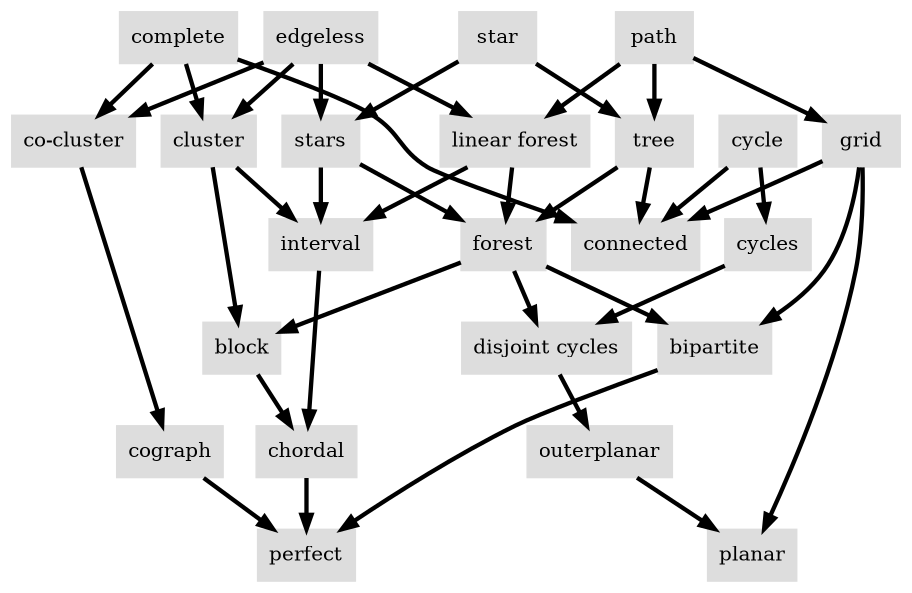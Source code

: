 digraph graphs {
	node [color=lightblue2 style=filled]
	margin=0.04 size="6,6"
	"n_Cv1PaJ" [label="chordal" URL="/parameters/html/Cv1PaJ" color="#dddddd" shape=box]
	"n_Ti0asF" [label="cycle" URL="/parameters/html/Ti0asF" color="#dddddd" shape=box]
	"n_LsiBbX" [label="edgeless" URL="/parameters/html/LsiBbX" color="#dddddd" shape=box]
	"n_p5skoj" [label="interval" URL="/parameters/html/p5skoj" color="#dddddd" shape=box]
	"n_cLHJkW" [label="bipartite" URL="/parameters/html/cLHJkW" color="#dddddd" shape=box]
	"n_ryPlqz" [label="path" URL="/parameters/html/ryPlqz" color="#dddddd" shape=box]
	"n_rJyICu" [label="tree" URL="/parameters/html/rJyICu" color="#dddddd" shape=box]
	"n_QrxQsH" [label="block" URL="/parameters/html/QrxQsH" color="#dddddd" shape=box]
	"n_KlMP0i" [label="connected" URL="/parameters/html/KlMP0i" color="#dddddd" shape=box]
	"n_7HR4uV" [label="co-cluster" URL="/parameters/html/7HR4uV" color="#dddddd" shape=box]
	"n_RmssrZ" [label="perfect" URL="/parameters/html/RmssrZ" color="#dddddd" shape=box]
	"n_lfYXuK" [label="grid" URL="/parameters/html/lfYXuK" color="#dddddd" shape=box]
	"n_skQuFN" [label="linear forest" URL="/parameters/html/skQuFN" color="#dddddd" shape=box]
	"n_0oCyaG" [label="outerplanar" URL="/parameters/html/0oCyaG" color="#dddddd" shape=box]
	"n_CortlU" [label="star" URL="/parameters/html/CortlU" color="#dddddd" shape=box]
	"n_9Qd0Mx" [label="cograph" URL="/parameters/html/9Qd0Mx" color="#dddddd" shape=box]
	"n_10JR3F" [label="stars" URL="/parameters/html/10JR3F" color="#dddddd" shape=box]
	"n_WAU7vf" [label="cluster" URL="/parameters/html/WAU7vf" color="#dddddd" shape=box]
	"n_2iJr52" [label="cycles" URL="/parameters/html/2iJr52" color="#dddddd" shape=box]
	"n_loZ5LD" [label="planar" URL="/parameters/html/loZ5LD" color="#dddddd" shape=box]
	"n_AGnF5Z" [label="disjoint cycles" URL="/parameters/html/AGnF5Z" color="#dddddd" shape=box]
	"n_JngPPm" [label="forest" URL="/parameters/html/JngPPm" color="#dddddd" shape=box]
	"n_EhdXNA" [label="complete" URL="/parameters/html/EhdXNA" color="#dddddd" shape=box]
	"n_AGnF5Z" -> "n_0oCyaG" [label="" decorate=true lblstyle="above, sloped" weight="100" penwidth="3.0"]
	"n_CortlU" -> "n_rJyICu" [label="" decorate=true lblstyle="above, sloped" weight="100" penwidth="3.0"]
	"n_WAU7vf" -> "n_p5skoj" [label="" decorate=true lblstyle="above, sloped" weight="100" penwidth="3.0"]
	"n_10JR3F" -> "n_JngPPm" [label="" decorate=true lblstyle="above, sloped" weight="100" penwidth="3.0"]
	"n_JngPPm" -> "n_QrxQsH" [label="" decorate=true lblstyle="above, sloped" weight="100" penwidth="3.0"]
	"n_skQuFN" -> "n_p5skoj" [label="" decorate=true lblstyle="above, sloped" weight="100" penwidth="3.0"]
	"n_cLHJkW" -> "n_RmssrZ" [label="" decorate=true lblstyle="above, sloped" weight="100" penwidth="3.0"]
	"n_LsiBbX" -> "n_WAU7vf" [label="" decorate=true lblstyle="above, sloped" weight="100" penwidth="3.0"]
	"n_EhdXNA" -> "n_7HR4uV" [label="" decorate=true lblstyle="above, sloped" weight="100" penwidth="3.0"]
	"n_Ti0asF" -> "n_KlMP0i" [label="" decorate=true lblstyle="above, sloped" weight="100" penwidth="3.0"]
	"n_CortlU" -> "n_10JR3F" [label="" decorate=true lblstyle="above, sloped" weight="100" penwidth="3.0"]
	"n_LsiBbX" -> "n_10JR3F" [label="" decorate=true lblstyle="above, sloped" weight="100" penwidth="3.0"]
	"n_JngPPm" -> "n_AGnF5Z" [label="" decorate=true lblstyle="above, sloped" weight="100" penwidth="3.0"]
	"n_Ti0asF" -> "n_2iJr52" [label="" decorate=true lblstyle="above, sloped" weight="100" penwidth="3.0"]
	"n_EhdXNA" -> "n_KlMP0i" [label="" decorate=true lblstyle="above, sloped" weight="100" penwidth="3.0"]
	"n_10JR3F" -> "n_p5skoj" [label="" decorate=true lblstyle="above, sloped" weight="100" penwidth="3.0"]
	"n_QrxQsH" -> "n_Cv1PaJ" [label="" decorate=true lblstyle="above, sloped" weight="100" penwidth="3.0"]
	"n_LsiBbX" -> "n_skQuFN" [label="" decorate=true lblstyle="above, sloped" weight="100" penwidth="3.0"]
	"n_WAU7vf" -> "n_QrxQsH" [label="" decorate=true lblstyle="above, sloped" weight="100" penwidth="3.0"]
	"n_rJyICu" -> "n_JngPPm" [label="" decorate=true lblstyle="above, sloped" weight="100" penwidth="3.0"]
	"n_lfYXuK" -> "n_loZ5LD" [label="" decorate=true lblstyle="above, sloped" weight="100" penwidth="3.0"]
	"n_9Qd0Mx" -> "n_RmssrZ" [label="" decorate=true lblstyle="above, sloped" weight="100" penwidth="3.0"]
	"n_EhdXNA" -> "n_WAU7vf" [label="" decorate=true lblstyle="above, sloped" weight="100" penwidth="3.0"]
	"n_lfYXuK" -> "n_KlMP0i" [label="" decorate=true lblstyle="above, sloped" weight="100" penwidth="3.0"]
	"n_skQuFN" -> "n_JngPPm" [label="" decorate=true lblstyle="above, sloped" weight="100" penwidth="3.0"]
	"n_ryPlqz" -> "n_skQuFN" [label="" decorate=true lblstyle="above, sloped" weight="100" penwidth="3.0"]
	"n_7HR4uV" -> "n_9Qd0Mx" [label="" decorate=true lblstyle="above, sloped" weight="100" penwidth="3.0"]
	"n_2iJr52" -> "n_AGnF5Z" [label="" decorate=true lblstyle="above, sloped" weight="100" penwidth="3.0"]
	"n_JngPPm" -> "n_cLHJkW" [label="" decorate=true lblstyle="above, sloped" weight="100" penwidth="3.0"]
	"n_ryPlqz" -> "n_rJyICu" [label="" decorate=true lblstyle="above, sloped" weight="100" penwidth="3.0"]
	"n_Cv1PaJ" -> "n_RmssrZ" [label="" decorate=true lblstyle="above, sloped" weight="100" penwidth="3.0"]
	"n_lfYXuK" -> "n_cLHJkW" [label="" decorate=true lblstyle="above, sloped" weight="100" penwidth="3.0"]
	"n_LsiBbX" -> "n_7HR4uV" [label="" decorate=true lblstyle="above, sloped" weight="100" penwidth="3.0"]
	"n_ryPlqz" -> "n_lfYXuK" [label="" decorate=true lblstyle="above, sloped" weight="100" penwidth="3.0"]
	"n_0oCyaG" -> "n_loZ5LD" [label="" decorate=true lblstyle="above, sloped" weight="100" penwidth="3.0"]
	"n_p5skoj" -> "n_Cv1PaJ" [label="" decorate=true lblstyle="above, sloped" weight="100" penwidth="3.0"]
	"n_rJyICu" -> "n_KlMP0i" [label="" decorate=true lblstyle="above, sloped" weight="100" penwidth="3.0"]
}
